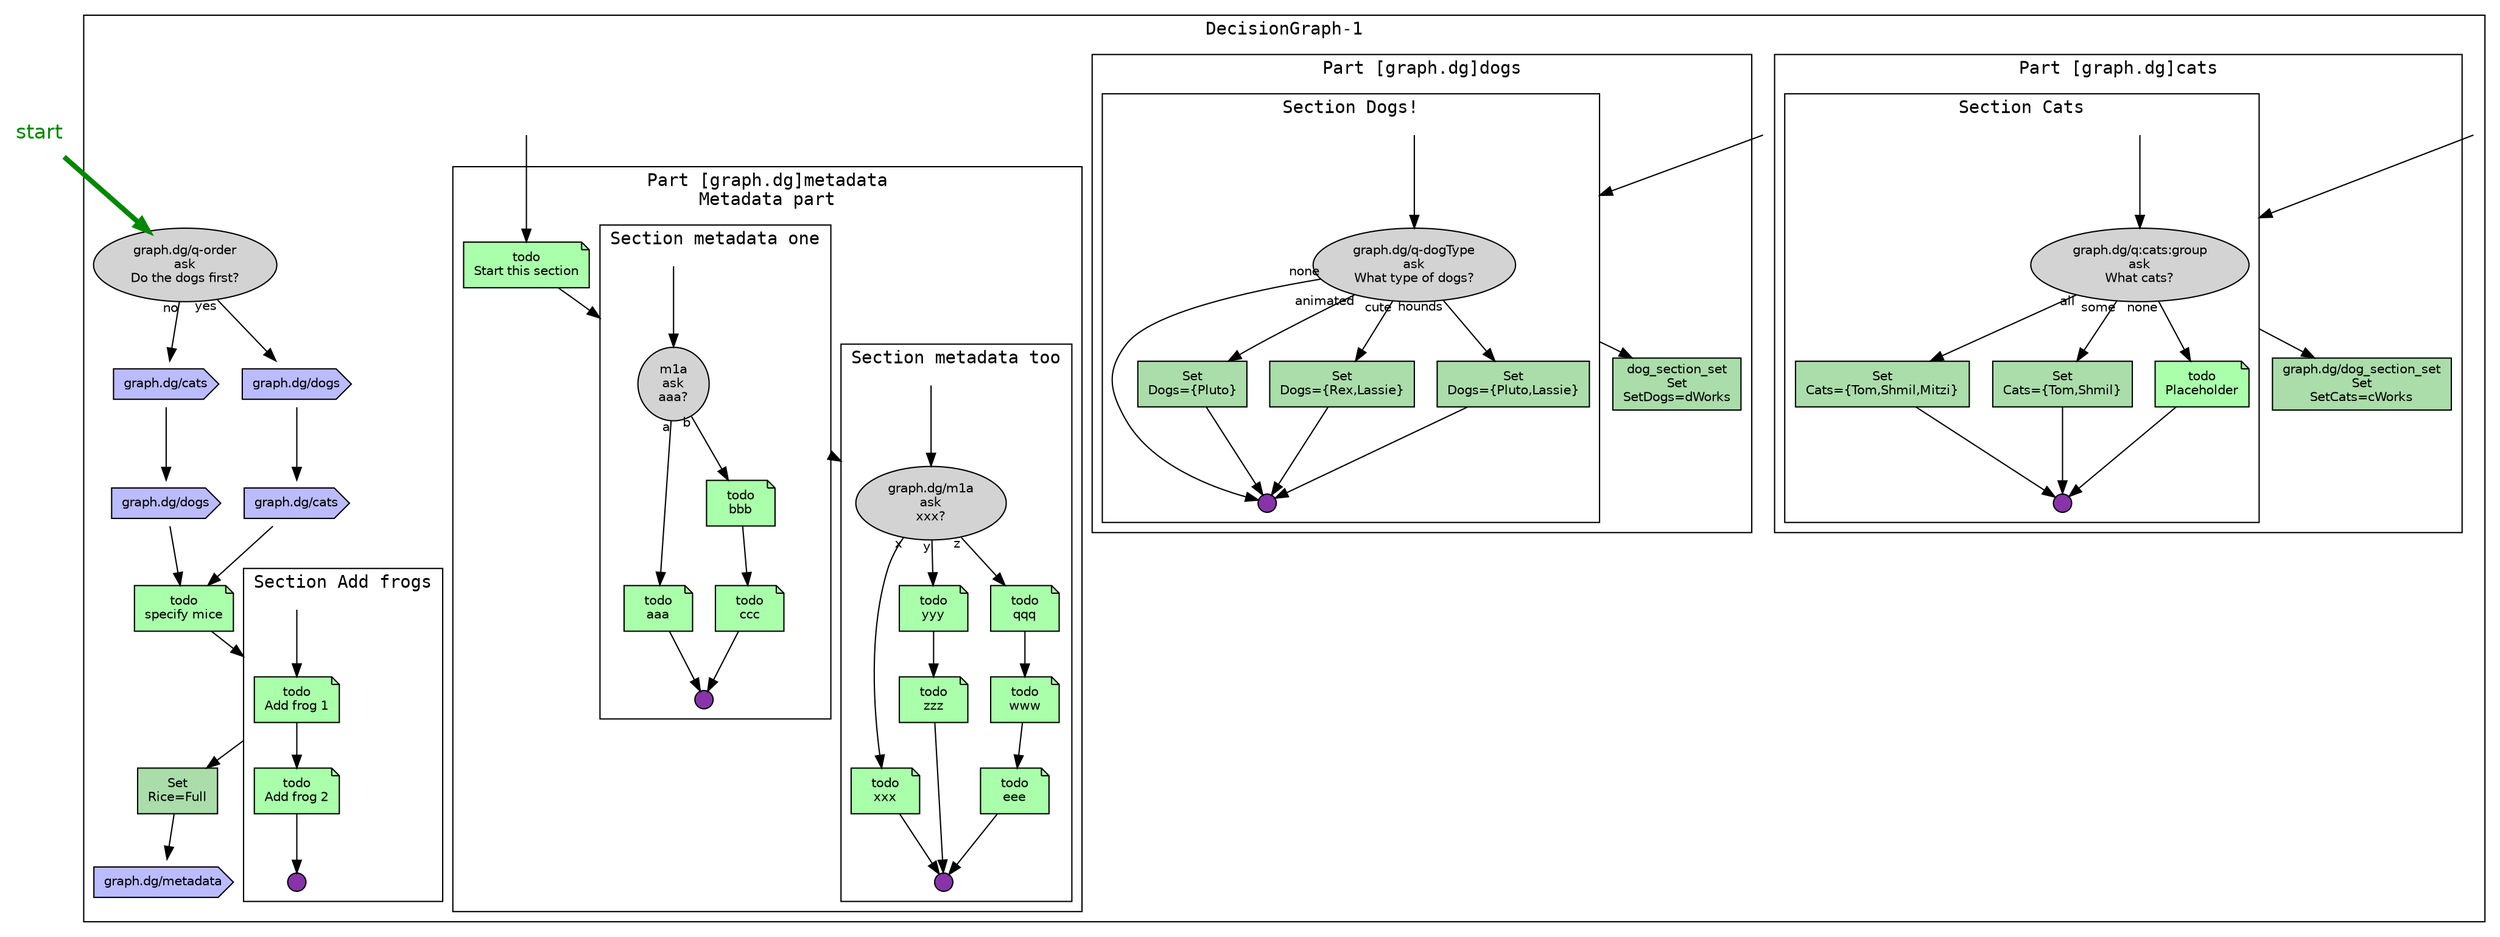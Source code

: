 digraph decisionGraph {
graph [fontname="Courier" concentrate=true compound=true newrank=true]
edge [fontname="Helvetica" fontsize="10"]
node [fillcolor="lightgray" style="filled" fontname="Helvetica" fontsize="10"]
NODE___________START_[ fillcolor="transparent" shape="none" fontcolor="#008800" fontsize="16" label="start" ]
{rank=source; NODE___________START_}
subgraph cluster_DecisionGraph_2d1 {
label="DecisionGraph-1"
_5bgraph_2edg_5dcats_5f_5f_5bpstart_5d[ fillcolor="transparent" shape="none" width="0.0" label="" height="0.0" ]
subgraph cluster__5bgraph_2edg_5dcats{
label="Part [graph.dg]cats"
subgraph cluster__5bgraph_2edg_5dsec_3acats{
label="Section Cats"
_5bgraph_2edg_5dsec_3acats_5f_5f_5bscstart_5d[ fillcolor="transparent" shape="none" width="0.0" label="" height="0.0" ]
_5bgraph_2edg_5dq_3acats_3agroup[ shape="oval" label="graph.dg/q:cats:group\nask\nWhat cats?" ]
_5bgraph_2edg_5d_5b_2313_5d[ fillcolor="#AADDAA" shape="rect" label="Set\nCats=\{Tom,Shmil,Mitzi\}\n" ]
_5bgraph_2edg_5dsec_3acats_5f_5bCNT_5d[ fillcolor="#8833AA" shape="point" width="0.2" fontcolor="#AAAAAA" label="c" height="0.2" ]
_5bgraph_2edg_5d_5b_2313_5d -> _5bgraph_2edg_5dsec_3acats_5f_5bCNT_5d
_5bgraph_2edg_5dq_3acats_3agroup -> _5bgraph_2edg_5d_5b_2313_5d[ taillabel="all" ]
_5bgraph_2edg_5d_5b_2314_5d[ fillcolor="#AADDAA" shape="rect" label="Set\nCats=\{Tom,Shmil\}\n" ]
_5bgraph_2edg_5d_5b_2314_5d -> _5bgraph_2edg_5dsec_3acats_5f_5bCNT_5d
_5bgraph_2edg_5dq_3acats_3agroup -> _5bgraph_2edg_5d_5b_2314_5d[ taillabel="some" ]
_5bgraph_2edg_5d_5b_2315_5d[ fillcolor="#AAFFAA" shape="note" label="todo\nPlaceholder" ]
_5bgraph_2edg_5d_5b_2315_5d -> _5bgraph_2edg_5dsec_3acats_5f_5bCNT_5d
_5bgraph_2edg_5dq_3acats_3agroup -> _5bgraph_2edg_5d_5b_2315_5d[ taillabel="none" ]
}
_5bgraph_2edg_5dsec_3acats_5f_5f_5bscstart_5d -> _5bgraph_2edg_5dq_3acats_3agroup
_5bgraph_2edg_5ddog_5fsection_5fset[ fillcolor="#AADDAA" shape="rect" label="graph.dg/dog_section_set\nSet\nSetCats=cWorks\n" ]
_5bgraph_2edg_5dq_3acats_3agroup -> _5bgraph_2edg_5ddog_5fsection_5fset[ ltail="cluster__5bgraph_2edg_5dsec_3acats" ]
}
_5bgraph_2edg_5dcats_5f_5f_5bpstart_5d -> _5bgraph_2edg_5dq_3acats_3agroup[ lhead="cluster__5bgraph_2edg_5dsec_3acats" ]
_5bgraph_2edg_5ddogs_5f_5f_5bpstart_5d[ fillcolor="transparent" shape="none" width="0.0" label="" height="0.0" ]
subgraph cluster__5bgraph_2edg_5ddogs{
label="Part [graph.dg]dogs"
subgraph cluster__5bgraph_2edg_5dsec_3adogs{
label="Section Dogs!"
_5bgraph_2edg_5dsec_3adogs_5f_5f_5bscstart_5d[ fillcolor="transparent" shape="none" width="0.0" label="" height="0.0" ]
_5bgraph_2edg_5dq_2ddogType[ shape="oval" label="graph.dg/q-dogType\nask\nWhat type of dogs?" ]
_5bgraph_2edg_5dsec_3adogs_5f_5bCNT_5d[ fillcolor="#8833AA" shape="point" width="0.2" fontcolor="#AAAAAA" label="c" height="0.2" ]
_5bgraph_2edg_5dq_2ddogType -> _5bgraph_2edg_5dsec_3adogs_5f_5bCNT_5d[ taillabel="none" ]
_5bgraph_2edg_5d_5b_2310_5d[ fillcolor="#AADDAA" shape="rect" label="Set\nDogs=\{Pluto\}\n" ]
_5bgraph_2edg_5d_5b_2310_5d -> _5bgraph_2edg_5dsec_3adogs_5f_5bCNT_5d
_5bgraph_2edg_5dq_2ddogType -> _5bgraph_2edg_5d_5b_2310_5d[ taillabel="animated" ]
_5bgraph_2edg_5d_5b_2311_5d[ fillcolor="#AADDAA" shape="rect" label="Set\nDogs=\{Rex,Lassie\}\n" ]
_5bgraph_2edg_5d_5b_2311_5d -> _5bgraph_2edg_5dsec_3adogs_5f_5bCNT_5d
_5bgraph_2edg_5dq_2ddogType -> _5bgraph_2edg_5d_5b_2311_5d[ taillabel="cute" ]
_5bgraph_2edg_5d_5b_2312_5d[ fillcolor="#AADDAA" shape="rect" label="Set\nDogs=\{Pluto,Lassie\}\n" ]
_5bgraph_2edg_5d_5b_2312_5d -> _5bgraph_2edg_5dsec_3adogs_5f_5bCNT_5d
_5bgraph_2edg_5dq_2ddogType -> _5bgraph_2edg_5d_5b_2312_5d[ taillabel="hounds" ]
}
_5bgraph_2edg_5dsec_3adogs_5f_5f_5bscstart_5d -> _5bgraph_2edg_5dq_2ddogType
dog_5fsection_5fset[ fillcolor="#AADDAA" shape="rect" label="dog_section_set\nSet\nSetDogs=dWorks\n" ]
_5bgraph_2edg_5dq_2ddogType -> dog_5fsection_5fset[ ltail="cluster__5bgraph_2edg_5dsec_3adogs" ]
}
_5bgraph_2edg_5ddogs_5f_5f_5bpstart_5d -> _5bgraph_2edg_5dq_2ddogType[ lhead="cluster__5bgraph_2edg_5dsec_3adogs" ]
_5bgraph_2edg_5dq_2dorder[ shape="oval" label="graph.dg/q-order\nask\nDo the dogs first?" ]
_5bgraph_2edg_5d_5b_231_5d[ fillcolor="#BBBBFF" shape="cds" label="graph.dg/dogs" ]
_5bgraph_2edg_5d_5b_232_5d[ fillcolor="#BBBBFF" shape="cds" label="graph.dg/cats" ]
_5bgraph_2edg_5d_5b_235_5d[ fillcolor="#AAFFAA" shape="note" label="todo\nspecify mice" ]
subgraph cluster__5bgraph_2edg_5dsec_2dfrogs{
label="Section Add frogs"
_5bgraph_2edg_5dsec_2dfrogs_5f_5f_5bscstart_5d[ fillcolor="transparent" shape="none" width="0.0" label="" height="0.0" ]
_5bgraph_2edg_5d_5b_236_5d[ fillcolor="#AAFFAA" shape="note" label="todo\nAdd frog 1" ]
_5bgraph_2edg_5d_5b_237_5d[ fillcolor="#AAFFAA" shape="note" label="todo\nAdd frog 2" ]
_5bgraph_2edg_5dsec_2dfrogs_5f_5bCNT_5d[ fillcolor="#8833AA" shape="point" width="0.2" fontcolor="#AAAAAA" label="c" height="0.2" ]
_5bgraph_2edg_5d_5b_237_5d -> _5bgraph_2edg_5dsec_2dfrogs_5f_5bCNT_5d
_5bgraph_2edg_5d_5b_236_5d -> _5bgraph_2edg_5d_5b_237_5d
}
_5bgraph_2edg_5dsec_2dfrogs_5f_5f_5bscstart_5d -> _5bgraph_2edg_5d_5b_236_5d
_5bgraph_2edg_5d_5b_238_5d[ fillcolor="#AADDAA" shape="rect" label="Set\nRice=Full\n" ]
_5bgraph_2edg_5d_5b_239_5d[ fillcolor="#BBBBFF" shape="cds" label="graph.dg/metadata" ]
_5bgraph_2edg_5d_5b_238_5d -> _5bgraph_2edg_5d_5b_239_5d
_5bgraph_2edg_5d_5b_236_5d -> _5bgraph_2edg_5d_5b_238_5d[ ltail="cluster__5bgraph_2edg_5dsec_2dfrogs" ]
_5bgraph_2edg_5d_5b_235_5d -> _5bgraph_2edg_5d_5b_236_5d[ lhead="cluster__5bgraph_2edg_5dsec_2dfrogs" ]
_5bgraph_2edg_5d_5b_232_5d -> _5bgraph_2edg_5d_5b_235_5d
_5bgraph_2edg_5d_5b_231_5d -> _5bgraph_2edg_5d_5b_232_5d
_5bgraph_2edg_5dq_2dorder -> _5bgraph_2edg_5d_5b_231_5d[ taillabel="yes" ]
_5bgraph_2edg_5d_5b_233_5d[ fillcolor="#BBBBFF" shape="cds" label="graph.dg/cats" ]
_5bgraph_2edg_5d_5b_234_5d[ fillcolor="#BBBBFF" shape="cds" label="graph.dg/dogs" ]
_5bgraph_2edg_5d_5b_234_5d -> _5bgraph_2edg_5d_5b_235_5d
_5bgraph_2edg_5d_5b_233_5d -> _5bgraph_2edg_5d_5b_234_5d
_5bgraph_2edg_5dq_2dorder -> _5bgraph_2edg_5d_5b_233_5d[ taillabel="no" ]
_5bgraph_2edg_5dmetadata_5f_5f_5bpstart_5d[ fillcolor="transparent" shape="none" width="0.0" label="" height="0.0" ]
subgraph cluster__5bgraph_2edg_5dmetadata{
label="Part [graph.dg]metadata\nMetadata part"
_5bgraph_2edg_5d_5b_2316_5d[ fillcolor="#AAFFAA" shape="note" label="todo\nStart this section" ]
subgraph cluster__5bgraph_2edg_5dsec_3am1{
label="Section metadata one"
_5bgraph_2edg_5dsec_3am1_5f_5f_5bscstart_5d[ fillcolor="transparent" shape="none" width="0.0" label="" height="0.0" ]
m1a[ shape="oval" label="m1a\nask\naaa?" ]
_5bgraph_2edg_5d_5b_2317_5d[ fillcolor="#AAFFAA" shape="note" label="todo\naaa" ]
_5bgraph_2edg_5dsec_3am1_5f_5bCNT_5d[ fillcolor="#8833AA" shape="point" width="0.2" fontcolor="#AAAAAA" label="c" height="0.2" ]
_5bgraph_2edg_5d_5b_2317_5d -> _5bgraph_2edg_5dsec_3am1_5f_5bCNT_5d
m1a -> _5bgraph_2edg_5d_5b_2317_5d[ taillabel="a" ]
_5bgraph_2edg_5d_5b_2318_5d[ fillcolor="#AAFFAA" shape="note" label="todo\nbbb" ]
_5bgraph_2edg_5d_5b_2319_5d[ fillcolor="#AAFFAA" shape="note" label="todo\nccc" ]
_5bgraph_2edg_5d_5b_2319_5d -> _5bgraph_2edg_5dsec_3am1_5f_5bCNT_5d
_5bgraph_2edg_5d_5b_2318_5d -> _5bgraph_2edg_5d_5b_2319_5d
m1a -> _5bgraph_2edg_5d_5b_2318_5d[ taillabel="b" ]
}
_5bgraph_2edg_5dsec_3am1_5f_5f_5bscstart_5d -> m1a
subgraph cluster__5bgraph_2edg_5dsec_3am2{
label="Section metadata too"
_5bgraph_2edg_5dsec_3am2_5f_5f_5bscstart_5d[ fillcolor="transparent" shape="none" width="0.0" label="" height="0.0" ]
_5bgraph_2edg_5dm1a[ shape="oval" label="graph.dg/m1a\nask\nxxx?" ]
_5bgraph_2edg_5d_5b_2320_5d[ fillcolor="#AAFFAA" shape="note" label="todo\nxxx" ]
_5bgraph_2edg_5dsec_3am2_5f_5bCNT_5d[ fillcolor="#8833AA" shape="point" width="0.2" fontcolor="#AAAAAA" label="c" height="0.2" ]
_5bgraph_2edg_5d_5b_2320_5d -> _5bgraph_2edg_5dsec_3am2_5f_5bCNT_5d
_5bgraph_2edg_5dm1a -> _5bgraph_2edg_5d_5b_2320_5d[ taillabel="x" ]
_5bgraph_2edg_5d_5b_2321_5d[ fillcolor="#AAFFAA" shape="note" label="todo\nyyy" ]
_5bgraph_2edg_5d_5b_2322_5d[ fillcolor="#AAFFAA" shape="note" label="todo\nzzz" ]
_5bgraph_2edg_5d_5b_2322_5d -> _5bgraph_2edg_5dsec_3am2_5f_5bCNT_5d
_5bgraph_2edg_5d_5b_2321_5d -> _5bgraph_2edg_5d_5b_2322_5d
_5bgraph_2edg_5dm1a -> _5bgraph_2edg_5d_5b_2321_5d[ taillabel="y" ]
_5bgraph_2edg_5d_5b_2323_5d[ fillcolor="#AAFFAA" shape="note" label="todo\nqqq" ]
_5bgraph_2edg_5d_5b_2324_5d[ fillcolor="#AAFFAA" shape="note" label="todo\nwww" ]
_5bgraph_2edg_5d_5b_2325_5d[ fillcolor="#AAFFAA" shape="note" label="todo\neee" ]
_5bgraph_2edg_5d_5b_2325_5d -> _5bgraph_2edg_5dsec_3am2_5f_5bCNT_5d
_5bgraph_2edg_5d_5b_2324_5d -> _5bgraph_2edg_5d_5b_2325_5d
_5bgraph_2edg_5d_5b_2323_5d -> _5bgraph_2edg_5d_5b_2324_5d
_5bgraph_2edg_5dm1a -> _5bgraph_2edg_5d_5b_2323_5d[ taillabel="z" ]
}
_5bgraph_2edg_5dsec_3am2_5f_5f_5bscstart_5d -> _5bgraph_2edg_5dm1a
m1a -> _5bgraph_2edg_5dm1a[ ltail="cluster__5bgraph_2edg_5dsec_3am1" lhead="cluster__5bgraph_2edg_5dsec_3am2" ]
_5bgraph_2edg_5d_5b_2316_5d -> m1a[ lhead="cluster__5bgraph_2edg_5dsec_3am1" ]
}
_5bgraph_2edg_5dmetadata_5f_5f_5bpstart_5d -> _5bgraph_2edg_5d_5b_2316_5d
}
NODE___________START_ -> _5bgraph_2edg_5dq_2dorder[ penwidth="4.0" color="#008800" ]
}
